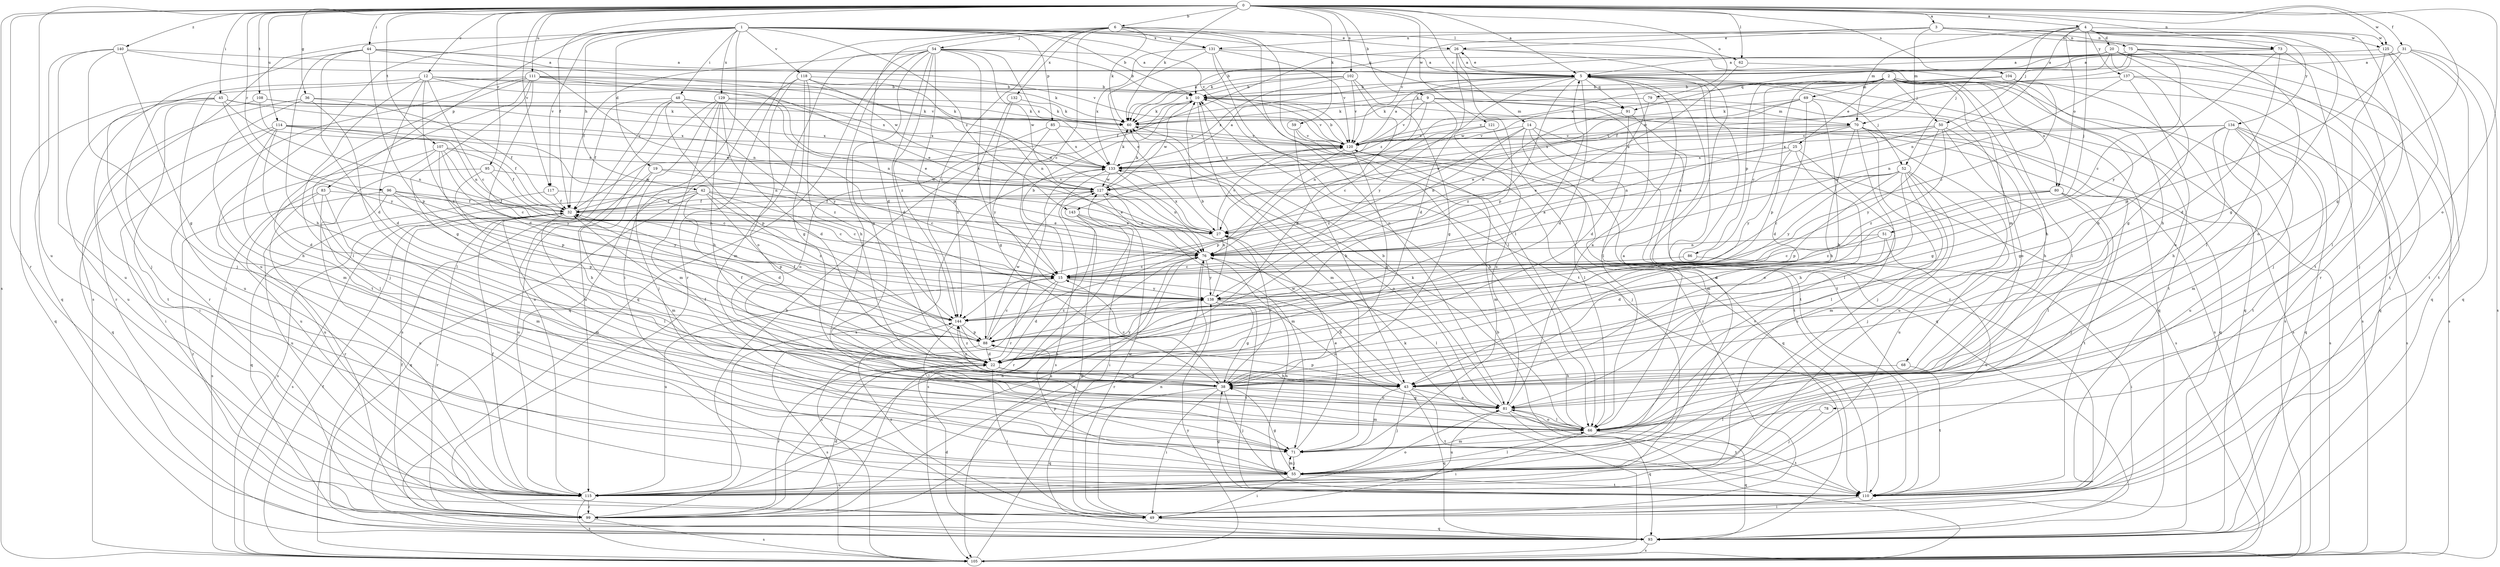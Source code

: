 strict digraph  {
0;
1;
2;
3;
4;
5;
6;
9;
10;
12;
14;
15;
19;
20;
22;
25;
26;
27;
31;
32;
36;
38;
42;
43;
44;
45;
48;
49;
50;
51;
52;
54;
55;
59;
60;
62;
66;
68;
69;
70;
71;
73;
75;
76;
78;
79;
80;
81;
83;
85;
86;
88;
91;
93;
95;
96;
99;
102;
104;
105;
107;
108;
110;
111;
114;
115;
117;
118;
120;
121;
125;
127;
129;
131;
132;
133;
134;
137;
138;
140;
143;
144;
0 -> 3  [label=a];
0 -> 4  [label=a];
0 -> 5  [label=a];
0 -> 6  [label=b];
0 -> 9  [label=b];
0 -> 12  [label=c];
0 -> 14  [label=c];
0 -> 31  [label=f];
0 -> 32  [label=f];
0 -> 36  [label=g];
0 -> 38  [label=g];
0 -> 44  [label=i];
0 -> 45  [label=i];
0 -> 59  [label=k];
0 -> 60  [label=k];
0 -> 62  [label=l];
0 -> 73  [label=n];
0 -> 78  [label=o];
0 -> 79  [label=o];
0 -> 95  [label=r];
0 -> 96  [label=r];
0 -> 99  [label=r];
0 -> 102  [label=s];
0 -> 104  [label=s];
0 -> 105  [label=s];
0 -> 107  [label=t];
0 -> 108  [label=t];
0 -> 111  [label=u];
0 -> 114  [label=u];
0 -> 115  [label=u];
0 -> 117  [label=v];
0 -> 121  [label=w];
0 -> 125  [label=w];
0 -> 140  [label=z];
1 -> 10  [label=b];
1 -> 19  [label=d];
1 -> 42  [label=h];
1 -> 48  [label=i];
1 -> 49  [label=i];
1 -> 62  [label=l];
1 -> 73  [label=n];
1 -> 83  [label=p];
1 -> 85  [label=p];
1 -> 91  [label=q];
1 -> 105  [label=s];
1 -> 115  [label=u];
1 -> 117  [label=v];
1 -> 118  [label=v];
1 -> 120  [label=v];
1 -> 129  [label=x];
1 -> 131  [label=x];
1 -> 143  [label=z];
2 -> 15  [label=c];
2 -> 25  [label=e];
2 -> 43  [label=h];
2 -> 50  [label=j];
2 -> 60  [label=k];
2 -> 66  [label=l];
2 -> 68  [label=m];
2 -> 69  [label=m];
2 -> 80  [label=o];
2 -> 86  [label=p];
2 -> 88  [label=p];
2 -> 91  [label=q];
2 -> 105  [label=s];
2 -> 110  [label=t];
3 -> 26  [label=e];
3 -> 38  [label=g];
3 -> 70  [label=m];
3 -> 73  [label=n];
3 -> 75  [label=n];
3 -> 120  [label=v];
3 -> 125  [label=w];
3 -> 131  [label=x];
4 -> 20  [label=d];
4 -> 50  [label=j];
4 -> 51  [label=j];
4 -> 52  [label=j];
4 -> 70  [label=m];
4 -> 76  [label=n];
4 -> 80  [label=o];
4 -> 99  [label=r];
4 -> 110  [label=t];
4 -> 125  [label=w];
4 -> 134  [label=y];
4 -> 137  [label=y];
5 -> 10  [label=b];
5 -> 22  [label=d];
5 -> 26  [label=e];
5 -> 52  [label=j];
5 -> 66  [label=l];
5 -> 91  [label=q];
5 -> 93  [label=q];
5 -> 99  [label=r];
5 -> 110  [label=t];
5 -> 138  [label=y];
5 -> 143  [label=z];
5 -> 144  [label=z];
6 -> 15  [label=c];
6 -> 22  [label=d];
6 -> 26  [label=e];
6 -> 54  [label=j];
6 -> 60  [label=k];
6 -> 66  [label=l];
6 -> 81  [label=o];
6 -> 99  [label=r];
6 -> 131  [label=x];
6 -> 132  [label=x];
6 -> 144  [label=z];
9 -> 15  [label=c];
9 -> 60  [label=k];
9 -> 70  [label=m];
9 -> 76  [label=n];
9 -> 93  [label=q];
9 -> 105  [label=s];
9 -> 120  [label=v];
10 -> 60  [label=k];
10 -> 70  [label=m];
10 -> 71  [label=m];
10 -> 120  [label=v];
10 -> 127  [label=w];
12 -> 10  [label=b];
12 -> 15  [label=c];
12 -> 22  [label=d];
12 -> 60  [label=k];
12 -> 66  [label=l];
12 -> 99  [label=r];
12 -> 133  [label=x];
12 -> 144  [label=z];
14 -> 66  [label=l];
14 -> 71  [label=m];
14 -> 76  [label=n];
14 -> 105  [label=s];
14 -> 110  [label=t];
14 -> 120  [label=v];
14 -> 144  [label=z];
15 -> 10  [label=b];
15 -> 22  [label=d];
15 -> 43  [label=h];
15 -> 105  [label=s];
15 -> 115  [label=u];
15 -> 138  [label=y];
19 -> 15  [label=c];
19 -> 71  [label=m];
19 -> 115  [label=u];
19 -> 127  [label=w];
20 -> 5  [label=a];
20 -> 10  [label=b];
20 -> 32  [label=f];
20 -> 38  [label=g];
20 -> 49  [label=i];
20 -> 60  [label=k];
20 -> 66  [label=l];
20 -> 93  [label=q];
22 -> 38  [label=g];
22 -> 43  [label=h];
22 -> 49  [label=i];
22 -> 99  [label=r];
22 -> 138  [label=y];
22 -> 144  [label=z];
25 -> 27  [label=e];
25 -> 81  [label=o];
25 -> 115  [label=u];
25 -> 133  [label=x];
25 -> 138  [label=y];
26 -> 5  [label=a];
26 -> 22  [label=d];
26 -> 32  [label=f];
26 -> 43  [label=h];
26 -> 88  [label=p];
26 -> 115  [label=u];
27 -> 76  [label=n];
27 -> 120  [label=v];
27 -> 133  [label=x];
31 -> 5  [label=a];
31 -> 60  [label=k];
31 -> 88  [label=p];
31 -> 93  [label=q];
31 -> 105  [label=s];
31 -> 110  [label=t];
32 -> 27  [label=e];
32 -> 66  [label=l];
32 -> 71  [label=m];
32 -> 99  [label=r];
32 -> 105  [label=s];
32 -> 120  [label=v];
36 -> 32  [label=f];
36 -> 49  [label=i];
36 -> 60  [label=k];
36 -> 66  [label=l];
36 -> 71  [label=m];
38 -> 15  [label=c];
38 -> 27  [label=e];
38 -> 32  [label=f];
38 -> 49  [label=i];
38 -> 55  [label=j];
38 -> 81  [label=o];
38 -> 93  [label=q];
38 -> 144  [label=z];
42 -> 15  [label=c];
42 -> 22  [label=d];
42 -> 27  [label=e];
42 -> 32  [label=f];
42 -> 88  [label=p];
42 -> 93  [label=q];
42 -> 105  [label=s];
42 -> 144  [label=z];
43 -> 55  [label=j];
43 -> 71  [label=m];
43 -> 81  [label=o];
43 -> 88  [label=p];
43 -> 93  [label=q];
43 -> 110  [label=t];
43 -> 127  [label=w];
44 -> 5  [label=a];
44 -> 22  [label=d];
44 -> 43  [label=h];
44 -> 55  [label=j];
44 -> 76  [label=n];
44 -> 88  [label=p];
44 -> 127  [label=w];
45 -> 55  [label=j];
45 -> 60  [label=k];
45 -> 76  [label=n];
45 -> 93  [label=q];
45 -> 115  [label=u];
45 -> 133  [label=x];
45 -> 138  [label=y];
48 -> 27  [label=e];
48 -> 32  [label=f];
48 -> 60  [label=k];
48 -> 88  [label=p];
48 -> 105  [label=s];
48 -> 115  [label=u];
48 -> 144  [label=z];
49 -> 76  [label=n];
49 -> 93  [label=q];
49 -> 127  [label=w];
49 -> 144  [label=z];
50 -> 38  [label=g];
50 -> 43  [label=h];
50 -> 76  [label=n];
50 -> 120  [label=v];
50 -> 133  [label=x];
50 -> 138  [label=y];
50 -> 144  [label=z];
51 -> 15  [label=c];
51 -> 22  [label=d];
51 -> 76  [label=n];
51 -> 115  [label=u];
52 -> 15  [label=c];
52 -> 43  [label=h];
52 -> 55  [label=j];
52 -> 66  [label=l];
52 -> 71  [label=m];
52 -> 88  [label=p];
52 -> 115  [label=u];
52 -> 127  [label=w];
52 -> 138  [label=y];
54 -> 5  [label=a];
54 -> 10  [label=b];
54 -> 15  [label=c];
54 -> 22  [label=d];
54 -> 32  [label=f];
54 -> 38  [label=g];
54 -> 66  [label=l];
54 -> 71  [label=m];
54 -> 88  [label=p];
54 -> 93  [label=q];
54 -> 127  [label=w];
54 -> 133  [label=x];
54 -> 144  [label=z];
55 -> 38  [label=g];
55 -> 49  [label=i];
55 -> 66  [label=l];
55 -> 71  [label=m];
55 -> 88  [label=p];
55 -> 110  [label=t];
55 -> 115  [label=u];
59 -> 43  [label=h];
59 -> 55  [label=j];
59 -> 120  [label=v];
60 -> 120  [label=v];
62 -> 27  [label=e];
62 -> 43  [label=h];
66 -> 5  [label=a];
66 -> 10  [label=b];
66 -> 49  [label=i];
66 -> 60  [label=k];
66 -> 71  [label=m];
66 -> 81  [label=o];
66 -> 93  [label=q];
66 -> 110  [label=t];
68 -> 43  [label=h];
68 -> 110  [label=t];
69 -> 22  [label=d];
69 -> 27  [label=e];
69 -> 43  [label=h];
69 -> 60  [label=k];
69 -> 105  [label=s];
69 -> 120  [label=v];
70 -> 27  [label=e];
70 -> 43  [label=h];
70 -> 55  [label=j];
70 -> 66  [label=l];
70 -> 76  [label=n];
70 -> 93  [label=q];
70 -> 105  [label=s];
70 -> 115  [label=u];
70 -> 120  [label=v];
71 -> 27  [label=e];
71 -> 55  [label=j];
73 -> 5  [label=a];
73 -> 22  [label=d];
73 -> 55  [label=j];
73 -> 138  [label=y];
75 -> 5  [label=a];
75 -> 15  [label=c];
75 -> 81  [label=o];
75 -> 110  [label=t];
75 -> 127  [label=w];
75 -> 133  [label=x];
76 -> 15  [label=c];
76 -> 66  [label=l];
76 -> 99  [label=r];
76 -> 115  [label=u];
76 -> 138  [label=y];
78 -> 55  [label=j];
78 -> 66  [label=l];
79 -> 60  [label=k];
79 -> 76  [label=n];
79 -> 81  [label=o];
80 -> 22  [label=d];
80 -> 32  [label=f];
80 -> 55  [label=j];
80 -> 66  [label=l];
80 -> 110  [label=t];
80 -> 144  [label=z];
81 -> 5  [label=a];
81 -> 10  [label=b];
81 -> 38  [label=g];
81 -> 66  [label=l];
81 -> 93  [label=q];
81 -> 110  [label=t];
81 -> 115  [label=u];
83 -> 32  [label=f];
83 -> 71  [label=m];
83 -> 99  [label=r];
83 -> 105  [label=s];
83 -> 115  [label=u];
85 -> 81  [label=o];
85 -> 120  [label=v];
85 -> 133  [label=x];
85 -> 138  [label=y];
86 -> 15  [label=c];
86 -> 49  [label=i];
88 -> 5  [label=a];
88 -> 15  [label=c];
88 -> 22  [label=d];
88 -> 32  [label=f];
88 -> 105  [label=s];
88 -> 127  [label=w];
91 -> 22  [label=d];
91 -> 76  [label=n];
91 -> 110  [label=t];
93 -> 22  [label=d];
93 -> 105  [label=s];
95 -> 15  [label=c];
95 -> 43  [label=h];
95 -> 115  [label=u];
95 -> 127  [label=w];
96 -> 32  [label=f];
96 -> 76  [label=n];
96 -> 88  [label=p];
96 -> 99  [label=r];
96 -> 115  [label=u];
96 -> 138  [label=y];
99 -> 10  [label=b];
99 -> 22  [label=d];
99 -> 32  [label=f];
99 -> 76  [label=n];
99 -> 105  [label=s];
102 -> 10  [label=b];
102 -> 22  [label=d];
102 -> 38  [label=g];
102 -> 60  [label=k];
102 -> 120  [label=v];
102 -> 133  [label=x];
104 -> 10  [label=b];
104 -> 15  [label=c];
104 -> 93  [label=q];
104 -> 105  [label=s];
104 -> 127  [label=w];
105 -> 10  [label=b];
105 -> 32  [label=f];
105 -> 60  [label=k];
105 -> 127  [label=w];
105 -> 138  [label=y];
107 -> 15  [label=c];
107 -> 32  [label=f];
107 -> 66  [label=l];
107 -> 88  [label=p];
107 -> 115  [label=u];
107 -> 133  [label=x];
107 -> 138  [label=y];
108 -> 60  [label=k];
108 -> 76  [label=n];
108 -> 110  [label=t];
108 -> 133  [label=x];
110 -> 38  [label=g];
110 -> 49  [label=i];
110 -> 76  [label=n];
110 -> 120  [label=v];
111 -> 10  [label=b];
111 -> 22  [label=d];
111 -> 27  [label=e];
111 -> 38  [label=g];
111 -> 55  [label=j];
111 -> 76  [label=n];
111 -> 99  [label=r];
111 -> 110  [label=t];
111 -> 115  [label=u];
111 -> 120  [label=v];
114 -> 22  [label=d];
114 -> 32  [label=f];
114 -> 43  [label=h];
114 -> 49  [label=i];
114 -> 76  [label=n];
114 -> 93  [label=q];
114 -> 120  [label=v];
114 -> 127  [label=w];
115 -> 32  [label=f];
115 -> 76  [label=n];
115 -> 81  [label=o];
115 -> 99  [label=r];
115 -> 105  [label=s];
115 -> 133  [label=x];
117 -> 15  [label=c];
117 -> 32  [label=f];
117 -> 93  [label=q];
118 -> 10  [label=b];
118 -> 27  [label=e];
118 -> 38  [label=g];
118 -> 43  [label=h];
118 -> 76  [label=n];
118 -> 81  [label=o];
118 -> 93  [label=q];
120 -> 5  [label=a];
120 -> 10  [label=b];
120 -> 38  [label=g];
120 -> 71  [label=m];
120 -> 88  [label=p];
120 -> 93  [label=q];
120 -> 133  [label=x];
121 -> 49  [label=i];
121 -> 81  [label=o];
121 -> 120  [label=v];
125 -> 5  [label=a];
125 -> 55  [label=j];
125 -> 66  [label=l];
125 -> 110  [label=t];
127 -> 32  [label=f];
127 -> 60  [label=k];
127 -> 71  [label=m];
127 -> 76  [label=n];
129 -> 22  [label=d];
129 -> 43  [label=h];
129 -> 55  [label=j];
129 -> 60  [label=k];
129 -> 71  [label=m];
129 -> 115  [label=u];
129 -> 133  [label=x];
129 -> 138  [label=y];
131 -> 5  [label=a];
131 -> 27  [label=e];
131 -> 66  [label=l];
131 -> 110  [label=t];
131 -> 120  [label=v];
131 -> 133  [label=x];
132 -> 38  [label=g];
132 -> 60  [label=k];
132 -> 144  [label=z];
133 -> 5  [label=a];
133 -> 60  [label=k];
133 -> 76  [label=n];
133 -> 81  [label=o];
133 -> 99  [label=r];
133 -> 105  [label=s];
133 -> 127  [label=w];
134 -> 38  [label=g];
134 -> 43  [label=h];
134 -> 71  [label=m];
134 -> 93  [label=q];
134 -> 105  [label=s];
134 -> 110  [label=t];
134 -> 115  [label=u];
134 -> 120  [label=v];
134 -> 133  [label=x];
137 -> 10  [label=b];
137 -> 76  [label=n];
137 -> 81  [label=o];
137 -> 93  [label=q];
137 -> 105  [label=s];
138 -> 10  [label=b];
138 -> 38  [label=g];
138 -> 81  [label=o];
138 -> 110  [label=t];
138 -> 144  [label=z];
140 -> 5  [label=a];
140 -> 38  [label=g];
140 -> 55  [label=j];
140 -> 93  [label=q];
140 -> 115  [label=u];
140 -> 120  [label=v];
143 -> 27  [label=e];
143 -> 49  [label=i];
143 -> 99  [label=r];
143 -> 105  [label=s];
144 -> 32  [label=f];
144 -> 43  [label=h];
144 -> 66  [label=l];
144 -> 88  [label=p];
}
